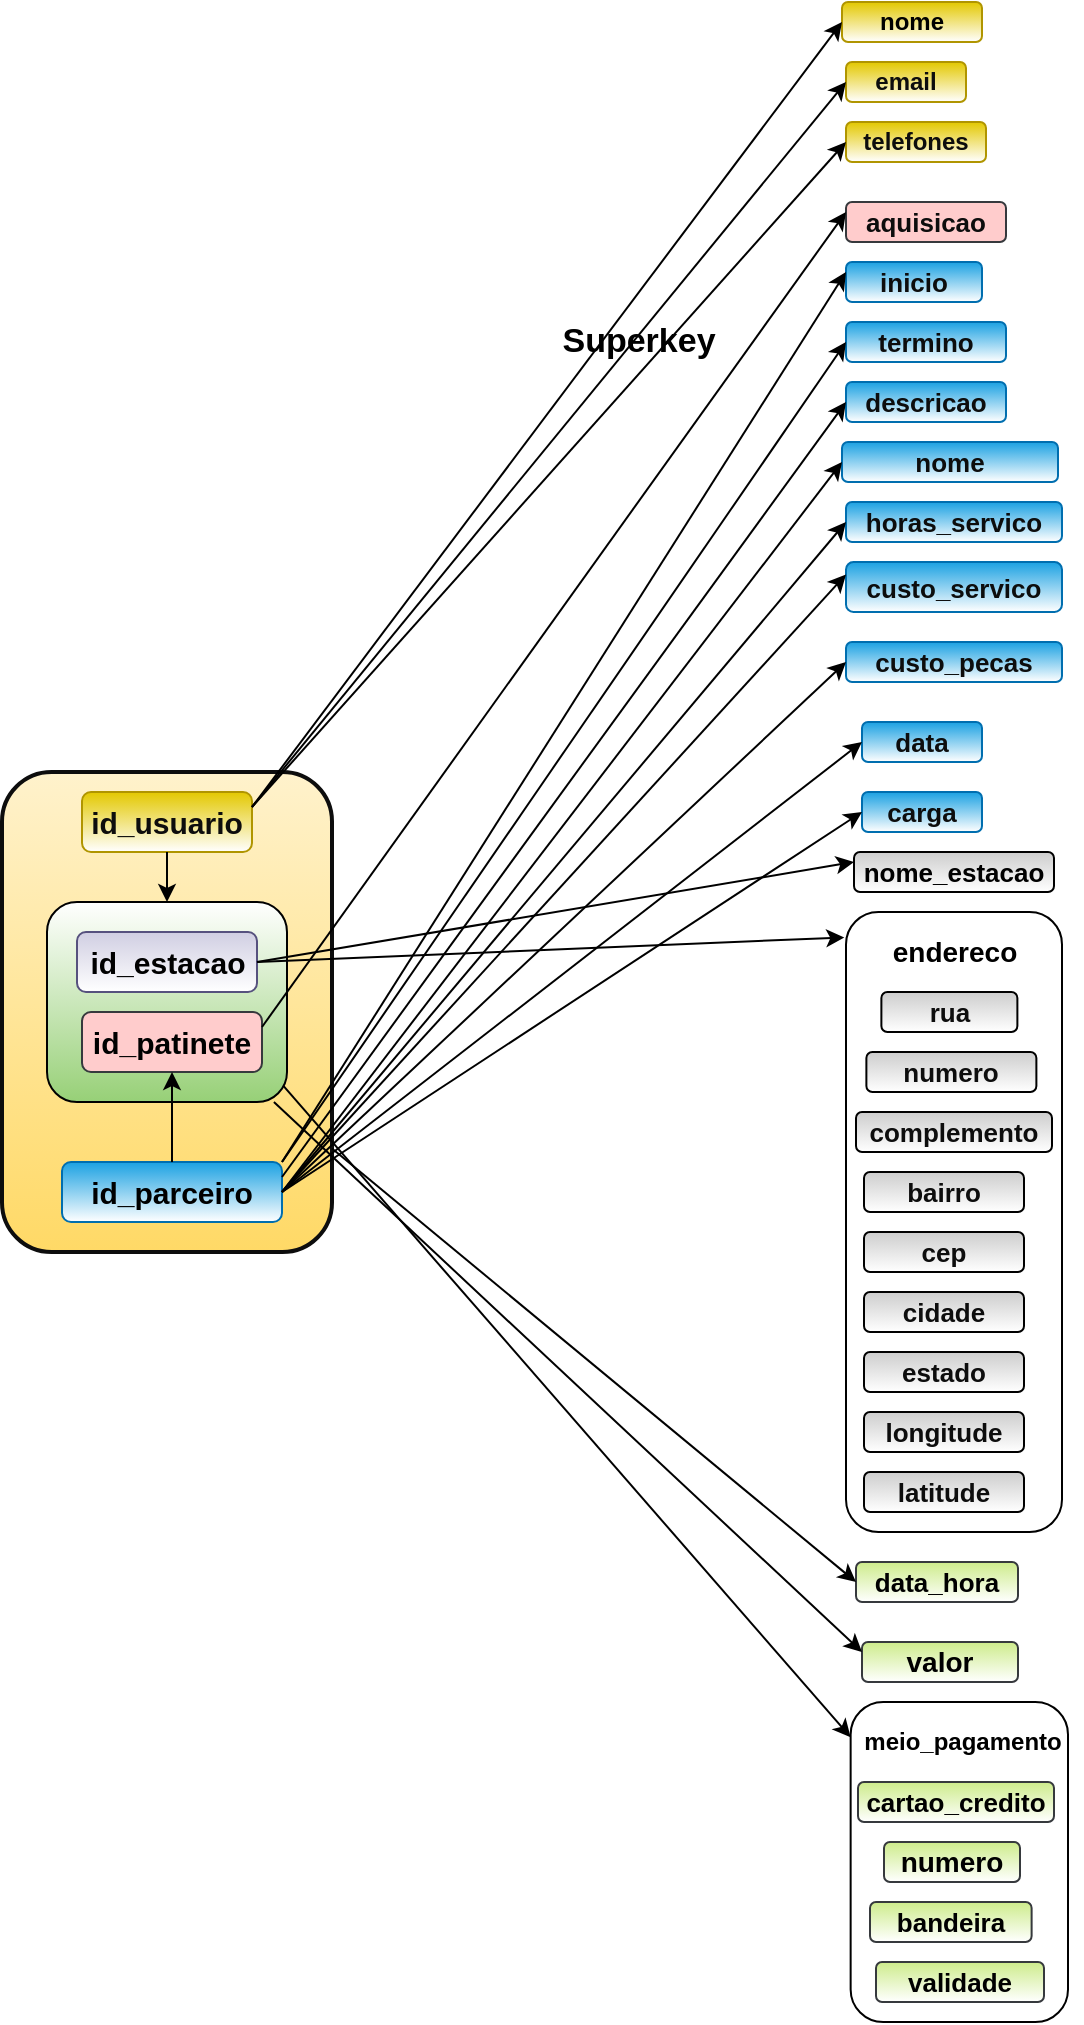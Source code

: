 <mxfile version="13.3.1" type="device"><diagram id="4NgRGFk8CphWOkmqtGfK" name="Page-1"><mxGraphModel dx="1421" dy="1549" grid="1" gridSize="10" guides="1" tooltips="1" connect="1" arrows="1" fold="1" page="1" pageScale="1" pageWidth="827" pageHeight="1169" math="0" shadow="0"><root><mxCell id="0"/><mxCell id="1" parent="0"/><mxCell id="TEPi51ymne6EpGcwp8fH-129" value="" style="rounded=1;whiteSpace=wrap;html=1;strokeColor=#0D0D0D;fillColor=#fff2cc;gradientColor=#ffd966;strokeWidth=2;" vertex="1" parent="1"><mxGeometry x="-150" y="315" width="165" height="240" as="geometry"/></mxCell><mxCell id="TEPi51ymne6EpGcwp8fH-64" value="" style="rounded=1;whiteSpace=wrap;html=1;strokeColor=#000000;fillColor=#FFFFFF;gradientColor=#ffffff;" vertex="1" parent="1"><mxGeometry x="272" y="385" width="108" height="310" as="geometry"/></mxCell><mxCell id="TEPi51ymne6EpGcwp8fH-65" value="&lt;b&gt;&lt;font style=&quot;font-size: 17px&quot;&gt;Superkey&lt;/font&gt;&lt;/b&gt;" style="text;html=1;align=center;verticalAlign=middle;resizable=0;points=[];autosize=1;" vertex="1" parent="1"><mxGeometry x="117.5" y="90" width="100" height="20" as="geometry"/></mxCell><mxCell id="TEPi51ymne6EpGcwp8fH-66" value="&lt;b&gt;&lt;font color=&quot;#000000&quot;&gt;nome&lt;/font&gt;&lt;/b&gt;" style="rounded=1;whiteSpace=wrap;html=1;fillColor=#e3c800;strokeColor=#B09500;fontColor=#ffffff;gradientColor=#ffffff;" vertex="1" parent="1"><mxGeometry x="270" y="-70" width="70" height="20" as="geometry"/></mxCell><mxCell id="TEPi51ymne6EpGcwp8fH-67" value="&lt;b&gt;&lt;font color=&quot;#0d0d0d&quot;&gt;email&lt;/font&gt;&lt;/b&gt;" style="rounded=1;whiteSpace=wrap;html=1;fillColor=#e3c800;strokeColor=#B09500;fontColor=#ffffff;gradientColor=#ffffff;" vertex="1" parent="1"><mxGeometry x="272" y="-40" width="60" height="20" as="geometry"/></mxCell><mxCell id="TEPi51ymne6EpGcwp8fH-68" value="&lt;font color=&quot;#0d0d0d&quot; size=&quot;1&quot;&gt;&lt;b style=&quot;font-size: 12px&quot;&gt;telefones&lt;/b&gt;&lt;/font&gt;" style="rounded=1;whiteSpace=wrap;html=1;fillColor=#e3c800;strokeColor=#B09500;fontColor=#ffffff;gradientColor=#ffffff;" vertex="1" parent="1"><mxGeometry x="272" y="-10" width="70" height="20" as="geometry"/></mxCell><mxCell id="TEPi51ymne6EpGcwp8fH-69" value="&lt;b&gt;&lt;font style=&quot;font-size: 13px&quot; color=&quot;#0d0d0d&quot;&gt;aquisicao&lt;/font&gt;&lt;/b&gt;" style="rounded=1;whiteSpace=wrap;html=1;fillColor=#ffcccc;strokeColor=#36393d;" vertex="1" parent="1"><mxGeometry x="272" y="30" width="80" height="20" as="geometry"/></mxCell><mxCell id="TEPi51ymne6EpGcwp8fH-70" value="&lt;b&gt;&lt;font style=&quot;font-size: 13px&quot; color=&quot;#0d0d0d&quot;&gt;inicio&lt;/font&gt;&lt;/b&gt;" style="rounded=1;whiteSpace=wrap;html=1;fillColor=#1ba1e2;strokeColor=#006EAF;fontColor=#ffffff;gradientColor=#ffffff;" vertex="1" parent="1"><mxGeometry x="272" y="60" width="68" height="20" as="geometry"/></mxCell><mxCell id="TEPi51ymne6EpGcwp8fH-71" value="&lt;b&gt;&lt;font style=&quot;font-size: 13px&quot; color=&quot;#0d0d0d&quot;&gt;termino&lt;/font&gt;&lt;/b&gt;" style="rounded=1;whiteSpace=wrap;html=1;fillColor=#1ba1e2;strokeColor=#006EAF;fontColor=#ffffff;gradientColor=#ffffff;" vertex="1" parent="1"><mxGeometry x="272" y="90" width="80" height="20" as="geometry"/></mxCell><mxCell id="TEPi51ymne6EpGcwp8fH-72" value="&lt;b&gt;&lt;font style=&quot;font-size: 13px&quot; color=&quot;#0d0d0d&quot;&gt;descricao&lt;/font&gt;&lt;/b&gt;" style="rounded=1;whiteSpace=wrap;html=1;fillColor=#1ba1e2;strokeColor=#006EAF;fontColor=#ffffff;gradientColor=#ffffff;" vertex="1" parent="1"><mxGeometry x="272" y="120" width="80" height="20" as="geometry"/></mxCell><mxCell id="TEPi51ymne6EpGcwp8fH-73" style="edgeStyle=orthogonalEdgeStyle;rounded=0;orthogonalLoop=1;jettySize=auto;html=1;exitX=0.5;exitY=1;exitDx=0;exitDy=0;" edge="1" parent="1" source="TEPi51ymne6EpGcwp8fH-72" target="TEPi51ymne6EpGcwp8fH-72"><mxGeometry relative="1" as="geometry"/></mxCell><mxCell id="TEPi51ymne6EpGcwp8fH-74" style="edgeStyle=orthogonalEdgeStyle;rounded=0;orthogonalLoop=1;jettySize=auto;html=1;exitX=0.5;exitY=1;exitDx=0;exitDy=0;" edge="1" parent="1"><mxGeometry relative="1" as="geometry"><mxPoint x="322" y="150" as="sourcePoint"/><mxPoint x="322" y="150" as="targetPoint"/></mxGeometry></mxCell><mxCell id="TEPi51ymne6EpGcwp8fH-75" value="&lt;b&gt;&lt;font style=&quot;font-size: 13px&quot; color=&quot;#0d0d0d&quot;&gt;nome&lt;/font&gt;&lt;/b&gt;" style="rounded=1;whiteSpace=wrap;html=1;fillColor=#1ba1e2;strokeColor=#006EAF;fontColor=#ffffff;gradientColor=#ffffff;" vertex="1" parent="1"><mxGeometry x="270" y="150" width="108" height="20" as="geometry"/></mxCell><mxCell id="TEPi51ymne6EpGcwp8fH-76" value="&lt;b&gt;&lt;font style=&quot;font-size: 13px&quot; color=&quot;#0d0d0d&quot;&gt;horas_servico&lt;/font&gt;&lt;/b&gt;" style="rounded=1;whiteSpace=wrap;html=1;fillColor=#1ba1e2;strokeColor=#006EAF;fontColor=#ffffff;gradientColor=#ffffff;" vertex="1" parent="1"><mxGeometry x="272" y="180" width="108" height="20" as="geometry"/></mxCell><mxCell id="TEPi51ymne6EpGcwp8fH-77" value="&lt;b&gt;&lt;font style=&quot;font-size: 13px&quot; color=&quot;#0d0d0d&quot;&gt;custo_servico&lt;/font&gt;&lt;/b&gt;" style="rounded=1;whiteSpace=wrap;html=1;fillColor=#1ba1e2;strokeColor=#006EAF;fontColor=#ffffff;gradientColor=#ffffff;" vertex="1" parent="1"><mxGeometry x="272" y="210" width="108" height="25" as="geometry"/></mxCell><mxCell id="TEPi51ymne6EpGcwp8fH-78" value="&lt;b&gt;&lt;font style=&quot;font-size: 13px&quot; color=&quot;#0d0d0d&quot;&gt;custo_pecas&lt;/font&gt;&lt;/b&gt;" style="rounded=1;whiteSpace=wrap;html=1;fillColor=#1ba1e2;strokeColor=#006EAF;fontColor=#ffffff;gradientColor=#ffffff;" vertex="1" parent="1"><mxGeometry x="272" y="250" width="108" height="20" as="geometry"/></mxCell><mxCell id="TEPi51ymne6EpGcwp8fH-79" value="&lt;b&gt;&lt;font style=&quot;font-size: 13px&quot; color=&quot;#0d0d0d&quot;&gt;data&lt;/font&gt;&lt;/b&gt;" style="rounded=1;whiteSpace=wrap;html=1;fillColor=#1ba1e2;strokeColor=#006EAF;fontColor=#ffffff;gradientColor=#ffffff;" vertex="1" parent="1"><mxGeometry x="280" y="290" width="60" height="20" as="geometry"/></mxCell><mxCell id="TEPi51ymne6EpGcwp8fH-80" value="&lt;b&gt;&lt;font style=&quot;font-size: 13px&quot; color=&quot;#0d0d0d&quot;&gt;carga&lt;/font&gt;&lt;/b&gt;" style="rounded=1;whiteSpace=wrap;html=1;fillColor=#1ba1e2;strokeColor=#006EAF;fontColor=#ffffff;gradientColor=#ffffff;" vertex="1" parent="1"><mxGeometry x="280" y="325" width="60" height="20" as="geometry"/></mxCell><mxCell id="TEPi51ymne6EpGcwp8fH-81" value="&lt;font size=&quot;1&quot; color=&quot;#000000&quot;&gt;&lt;b style=&quot;font-size: 13px&quot;&gt;nome_estacao&lt;/b&gt;&lt;/font&gt;" style="rounded=1;whiteSpace=wrap;html=1;fillColor=#CDCDCD;strokeColor=#000000;fontColor=#ffffff;gradientColor=#ffffff;" vertex="1" parent="1"><mxGeometry x="276" y="355" width="100" height="20" as="geometry"/></mxCell><mxCell id="TEPi51ymne6EpGcwp8fH-82" value="&lt;font color=&quot;#0d0d0d&quot; size=&quot;1&quot;&gt;&lt;b style=&quot;font-size: 13px&quot;&gt;rua&lt;/b&gt;&lt;/font&gt;" style="rounded=1;whiteSpace=wrap;html=1;fillColor=#CDCDCD;strokeColor=#000000;fontColor=#ffffff;gradientColor=#ffffff;" vertex="1" parent="1"><mxGeometry x="289.69" y="425" width="68" height="20" as="geometry"/></mxCell><mxCell id="TEPi51ymne6EpGcwp8fH-83" value="&lt;font color=&quot;#0d0d0d&quot; size=&quot;1&quot;&gt;&lt;b style=&quot;font-size: 13px&quot;&gt;numero&lt;/b&gt;&lt;/font&gt;" style="rounded=1;whiteSpace=wrap;html=1;fillColor=#CDCDCD;strokeColor=#000000;fontColor=#ffffff;gradientColor=#ffffff;" vertex="1" parent="1"><mxGeometry x="282.19" y="455" width="85" height="20" as="geometry"/></mxCell><mxCell id="TEPi51ymne6EpGcwp8fH-84" value="&lt;font color=&quot;#0d0d0d&quot; size=&quot;1&quot;&gt;&lt;b style=&quot;font-size: 13px&quot;&gt;complemento&lt;/b&gt;&lt;/font&gt;" style="rounded=1;whiteSpace=wrap;html=1;fillColor=#CDCDCD;strokeColor=#000000;fontColor=#ffffff;gradientColor=#ffffff;" vertex="1" parent="1"><mxGeometry x="277" y="485" width="98" height="20" as="geometry"/></mxCell><mxCell id="TEPi51ymne6EpGcwp8fH-85" value="&lt;font color=&quot;#0d0d0d&quot; size=&quot;1&quot;&gt;&lt;b style=&quot;font-size: 13px&quot;&gt;bairro&lt;/b&gt;&lt;/font&gt;" style="rounded=1;whiteSpace=wrap;html=1;fillColor=#CDCDCD;strokeColor=#000000;fontColor=#ffffff;gradientColor=#ffffff;" vertex="1" parent="1"><mxGeometry x="281" y="515" width="80" height="20" as="geometry"/></mxCell><mxCell id="TEPi51ymne6EpGcwp8fH-86" style="edgeStyle=orthogonalEdgeStyle;rounded=0;orthogonalLoop=1;jettySize=auto;html=1;exitX=0.5;exitY=1;exitDx=0;exitDy=0;" edge="1" parent="1" source="TEPi51ymne6EpGcwp8fH-85" target="TEPi51ymne6EpGcwp8fH-85"><mxGeometry relative="1" as="geometry"/></mxCell><mxCell id="TEPi51ymne6EpGcwp8fH-87" style="edgeStyle=orthogonalEdgeStyle;rounded=0;orthogonalLoop=1;jettySize=auto;html=1;exitX=0.5;exitY=1;exitDx=0;exitDy=0;" edge="1" parent="1"><mxGeometry relative="1" as="geometry"><mxPoint x="317" y="515" as="sourcePoint"/><mxPoint x="317" y="515" as="targetPoint"/></mxGeometry></mxCell><mxCell id="TEPi51ymne6EpGcwp8fH-88" value="&lt;font color=&quot;#0d0d0d&quot; size=&quot;1&quot;&gt;&lt;b style=&quot;font-size: 13px&quot;&gt;cidade&lt;/b&gt;&lt;/font&gt;" style="rounded=1;whiteSpace=wrap;html=1;fillColor=#CDCDCD;strokeColor=#000000;fontColor=#ffffff;gradientColor=#ffffff;" vertex="1" parent="1"><mxGeometry x="281" y="575" width="80" height="20" as="geometry"/></mxCell><mxCell id="TEPi51ymne6EpGcwp8fH-89" value="&lt;font color=&quot;#0d0d0d&quot; size=&quot;1&quot;&gt;&lt;b style=&quot;font-size: 13px&quot;&gt;estado&lt;/b&gt;&lt;/font&gt;" style="rounded=1;whiteSpace=wrap;html=1;fillColor=#CDCDCD;strokeColor=#000000;fontColor=#ffffff;gradientColor=#ffffff;" vertex="1" parent="1"><mxGeometry x="281" y="605" width="80" height="20" as="geometry"/></mxCell><mxCell id="TEPi51ymne6EpGcwp8fH-90" value="&lt;font color=&quot;#0d0d0d&quot; size=&quot;1&quot;&gt;&lt;b style=&quot;font-size: 13px&quot;&gt;cep&lt;/b&gt;&lt;/font&gt;" style="rounded=1;whiteSpace=wrap;html=1;fillColor=#CDCDCD;strokeColor=#000000;fontColor=#ffffff;gradientColor=#ffffff;" vertex="1" parent="1"><mxGeometry x="281" y="545" width="80" height="20" as="geometry"/></mxCell><mxCell id="TEPi51ymne6EpGcwp8fH-91" value="&lt;font color=&quot;#0d0d0d&quot; size=&quot;1&quot;&gt;&lt;b style=&quot;font-size: 13px&quot;&gt;latitude&lt;/b&gt;&lt;/font&gt;" style="rounded=1;whiteSpace=wrap;html=1;fillColor=#CDCDCD;strokeColor=#000000;fontColor=#ffffff;gradientColor=#ffffff;" vertex="1" parent="1"><mxGeometry x="281" y="665" width="80" height="20" as="geometry"/></mxCell><mxCell id="TEPi51ymne6EpGcwp8fH-92" value="&lt;font color=&quot;#0d0d0d&quot; size=&quot;1&quot;&gt;&lt;b style=&quot;font-size: 13px&quot;&gt;longitude&lt;/b&gt;&lt;/font&gt;" style="rounded=1;whiteSpace=wrap;html=1;fillColor=#CDCDCD;strokeColor=#000000;fontColor=#ffffff;gradientColor=#ffffff;" vertex="1" parent="1"><mxGeometry x="281" y="635" width="80" height="20" as="geometry"/></mxCell><mxCell id="TEPi51ymne6EpGcwp8fH-93" value="" style="rounded=1;whiteSpace=wrap;html=1;gradientColor=#97d077;fillColor=#ffffff;strokeColor=#000000;" vertex="1" parent="1"><mxGeometry x="-127.5" y="380" width="120" height="100" as="geometry"/></mxCell><mxCell id="TEPi51ymne6EpGcwp8fH-94" value="&lt;b&gt;&lt;font style=&quot;font-size: 15px&quot; color=&quot;#0d0d0d&quot;&gt;id_usuario&lt;/font&gt;&lt;/b&gt;" style="rounded=1;whiteSpace=wrap;html=1;fillColor=#e3c800;strokeColor=#B09500;fontColor=#ffffff;gradientColor=#ffffff;" vertex="1" parent="1"><mxGeometry x="-110" y="325" width="85" height="30" as="geometry"/></mxCell><mxCell id="TEPi51ymne6EpGcwp8fH-95" value="&lt;b&gt;&lt;font style=&quot;font-size: 15px&quot;&gt;id_estacao&lt;/font&gt;&lt;/b&gt;" style="rounded=1;whiteSpace=wrap;html=1;fillColor=#d0cee2;strokeColor=#56517e;gradientColor=#ffffff;" vertex="1" parent="1"><mxGeometry x="-112.5" y="395" width="90" height="30" as="geometry"/></mxCell><mxCell id="TEPi51ymne6EpGcwp8fH-96" value="&lt;b&gt;&lt;font style=&quot;font-size: 15px&quot;&gt;id_patinete&lt;/font&gt;&lt;/b&gt;" style="rounded=1;whiteSpace=wrap;html=1;fillColor=#ffcccc;strokeColor=#36393d;" vertex="1" parent="1"><mxGeometry x="-110" y="435" width="90" height="30" as="geometry"/></mxCell><mxCell id="TEPi51ymne6EpGcwp8fH-97" style="edgeStyle=orthogonalEdgeStyle;rounded=0;orthogonalLoop=1;jettySize=auto;html=1;exitX=0.5;exitY=1;exitDx=0;exitDy=0;" edge="1" parent="1" source="TEPi51ymne6EpGcwp8fH-95" target="TEPi51ymne6EpGcwp8fH-95"><mxGeometry relative="1" as="geometry"/></mxCell><mxCell id="TEPi51ymne6EpGcwp8fH-98" value="" style="endArrow=classic;html=1;entryX=0;entryY=0.5;entryDx=0;entryDy=0;exitX=1;exitY=0.25;exitDx=0;exitDy=0;" edge="1" parent="1" source="TEPi51ymne6EpGcwp8fH-94" target="TEPi51ymne6EpGcwp8fH-66"><mxGeometry width="50" height="50" relative="1" as="geometry"><mxPoint x="130" y="370" as="sourcePoint"/><mxPoint x="180" y="320" as="targetPoint"/></mxGeometry></mxCell><mxCell id="TEPi51ymne6EpGcwp8fH-99" value="" style="endArrow=classic;html=1;entryX=0;entryY=0.5;entryDx=0;entryDy=0;exitX=1;exitY=0.25;exitDx=0;exitDy=0;" edge="1" parent="1" source="TEPi51ymne6EpGcwp8fH-94" target="TEPi51ymne6EpGcwp8fH-67"><mxGeometry width="50" height="50" relative="1" as="geometry"><mxPoint x="130" y="370" as="sourcePoint"/><mxPoint x="180" y="320" as="targetPoint"/></mxGeometry></mxCell><mxCell id="TEPi51ymne6EpGcwp8fH-100" value="" style="endArrow=classic;html=1;entryX=0;entryY=0.5;entryDx=0;entryDy=0;exitX=1;exitY=0.25;exitDx=0;exitDy=0;" edge="1" parent="1" source="TEPi51ymne6EpGcwp8fH-94" target="TEPi51ymne6EpGcwp8fH-68"><mxGeometry width="50" height="50" relative="1" as="geometry"><mxPoint x="130" y="370" as="sourcePoint"/><mxPoint x="180" y="320" as="targetPoint"/></mxGeometry></mxCell><mxCell id="TEPi51ymne6EpGcwp8fH-101" value="&lt;font style=&quot;font-size: 14px&quot;&gt;&lt;b&gt;endereco&lt;/b&gt;&lt;/font&gt;" style="text;html=1;align=center;verticalAlign=middle;resizable=0;points=[];autosize=1;" vertex="1" parent="1"><mxGeometry x="286" y="395" width="80" height="20" as="geometry"/></mxCell><mxCell id="TEPi51ymne6EpGcwp8fH-102" value="&lt;b&gt;&lt;font style=&quot;font-size: 13px&quot;&gt;data_hora&lt;/font&gt;&lt;/b&gt;" style="rounded=1;whiteSpace=wrap;html=1;strokeColor=#36393d;fillColor=#cdeb8b;gradientColor=#ffffff;" vertex="1" parent="1"><mxGeometry x="277" y="710" width="81" height="20" as="geometry"/></mxCell><mxCell id="TEPi51ymne6EpGcwp8fH-103" value="&lt;font style=&quot;font-size: 14px&quot;&gt;&lt;b&gt;valor&lt;/b&gt;&lt;/font&gt;" style="rounded=1;whiteSpace=wrap;html=1;strokeColor=#36393d;fillColor=#cdeb8b;gradientColor=#ffffff;" vertex="1" parent="1"><mxGeometry x="280" y="750" width="78" height="20" as="geometry"/></mxCell><mxCell id="TEPi51ymne6EpGcwp8fH-104" value="" style="rounded=1;whiteSpace=wrap;html=1;" vertex="1" parent="1"><mxGeometry x="274.32" y="780" width="108.68" height="160" as="geometry"/></mxCell><mxCell id="TEPi51ymne6EpGcwp8fH-105" value="&lt;b&gt;&lt;font style=&quot;font-size: 12px&quot;&gt;meio_pagamento&lt;/font&gt;&lt;/b&gt;" style="text;html=1;align=center;verticalAlign=middle;resizable=0;points=[];autosize=1;" vertex="1" parent="1"><mxGeometry x="270" y="790" width="120" height="20" as="geometry"/></mxCell><mxCell id="TEPi51ymne6EpGcwp8fH-106" value="&lt;font style=&quot;font-size: 13px&quot;&gt;&lt;b&gt;cartao_credito&lt;/b&gt;&lt;/font&gt;" style="rounded=1;whiteSpace=wrap;html=1;strokeColor=#36393d;fillColor=#cdeb8b;gradientColor=#ffffff;" vertex="1" parent="1"><mxGeometry x="278" y="820" width="98" height="20" as="geometry"/></mxCell><mxCell id="TEPi51ymne6EpGcwp8fH-107" value="&lt;b&gt;&lt;font style=&quot;font-size: 14px&quot;&gt;numero&lt;/font&gt;&lt;/b&gt;" style="rounded=1;whiteSpace=wrap;html=1;strokeColor=#36393d;fillColor=#cdeb8b;gradientColor=#ffffff;" vertex="1" parent="1"><mxGeometry x="291" y="850" width="68" height="20" as="geometry"/></mxCell><mxCell id="TEPi51ymne6EpGcwp8fH-108" value="&lt;b&gt;&lt;font style=&quot;font-size: 13px&quot;&gt;bandeira&lt;/font&gt;&lt;/b&gt;" style="rounded=1;whiteSpace=wrap;html=1;strokeColor=#36393d;fillColor=#cdeb8b;gradientColor=#ffffff;" vertex="1" parent="1"><mxGeometry x="284" y="880" width="80.81" height="20" as="geometry"/></mxCell><mxCell id="TEPi51ymne6EpGcwp8fH-109" value="&lt;b&gt;&lt;font style=&quot;font-size: 13px&quot;&gt;validade&lt;/font&gt;&lt;/b&gt;" style="rounded=1;whiteSpace=wrap;html=1;strokeColor=#36393d;fillColor=#cdeb8b;gradientColor=#ffffff;" vertex="1" parent="1"><mxGeometry x="287" y="910" width="84" height="20" as="geometry"/></mxCell><mxCell id="TEPi51ymne6EpGcwp8fH-110" style="edgeStyle=orthogonalEdgeStyle;rounded=0;orthogonalLoop=1;jettySize=auto;html=1;exitX=0.5;exitY=1;exitDx=0;exitDy=0;" edge="1" parent="1" source="TEPi51ymne6EpGcwp8fH-109" target="TEPi51ymne6EpGcwp8fH-109"><mxGeometry relative="1" as="geometry"/></mxCell><mxCell id="TEPi51ymne6EpGcwp8fH-111" value="" style="endArrow=classic;html=1;entryX=0;entryY=0.25;entryDx=0;entryDy=0;exitX=1;exitY=0.25;exitDx=0;exitDy=0;" edge="1" parent="1" source="TEPi51ymne6EpGcwp8fH-96" target="TEPi51ymne6EpGcwp8fH-69"><mxGeometry width="50" height="50" relative="1" as="geometry"><mxPoint x="250" y="350" as="sourcePoint"/><mxPoint x="280" y="300" as="targetPoint"/></mxGeometry></mxCell><mxCell id="TEPi51ymne6EpGcwp8fH-112" value="&lt;b&gt;&lt;font style=&quot;font-size: 15px&quot; color=&quot;#000000&quot;&gt;id_parceiro&lt;/font&gt;&lt;/b&gt;" style="rounded=1;whiteSpace=wrap;html=1;strokeColor=#006EAF;strokeWidth=1;fillColor=#1ba1e2;fontColor=#ffffff;gradientColor=#ffffff;" vertex="1" parent="1"><mxGeometry x="-120" y="510" width="110" height="30" as="geometry"/></mxCell><mxCell id="TEPi51ymne6EpGcwp8fH-113" value="" style="endArrow=classic;html=1;exitX=0.5;exitY=0;exitDx=0;exitDy=0;entryX=0.5;entryY=1;entryDx=0;entryDy=0;" edge="1" parent="1" source="TEPi51ymne6EpGcwp8fH-112" target="TEPi51ymne6EpGcwp8fH-96"><mxGeometry width="50" height="50" relative="1" as="geometry"><mxPoint x="110" y="500" as="sourcePoint"/><mxPoint x="-67" y="480" as="targetPoint"/></mxGeometry></mxCell><mxCell id="TEPi51ymne6EpGcwp8fH-114" value="" style="endArrow=classic;html=1;exitX=1;exitY=0;exitDx=0;exitDy=0;entryX=0;entryY=0.25;entryDx=0;entryDy=0;" edge="1" parent="1" source="TEPi51ymne6EpGcwp8fH-112" target="TEPi51ymne6EpGcwp8fH-70"><mxGeometry width="50" height="50" relative="1" as="geometry"><mxPoint x="230" y="350" as="sourcePoint"/><mxPoint x="280" y="300" as="targetPoint"/></mxGeometry></mxCell><mxCell id="TEPi51ymne6EpGcwp8fH-115" value="" style="endArrow=classic;html=1;entryX=0;entryY=0.5;entryDx=0;entryDy=0;exitX=1;exitY=0;exitDx=0;exitDy=0;" edge="1" parent="1" source="TEPi51ymne6EpGcwp8fH-112" target="TEPi51ymne6EpGcwp8fH-71"><mxGeometry width="50" height="50" relative="1" as="geometry"><mxPoint x="230" y="350" as="sourcePoint"/><mxPoint x="280" y="300" as="targetPoint"/></mxGeometry></mxCell><mxCell id="TEPi51ymne6EpGcwp8fH-116" value="" style="endArrow=classic;html=1;entryX=0;entryY=0.5;entryDx=0;entryDy=0;exitX=1;exitY=0.25;exitDx=0;exitDy=0;" edge="1" parent="1" source="TEPi51ymne6EpGcwp8fH-112" target="TEPi51ymne6EpGcwp8fH-72"><mxGeometry width="50" height="50" relative="1" as="geometry"><mxPoint x="230" y="350" as="sourcePoint"/><mxPoint x="280" y="300" as="targetPoint"/></mxGeometry></mxCell><mxCell id="TEPi51ymne6EpGcwp8fH-117" value="" style="endArrow=classic;html=1;entryX=0;entryY=0.5;entryDx=0;entryDy=0;exitX=1;exitY=0.5;exitDx=0;exitDy=0;" edge="1" parent="1" source="TEPi51ymne6EpGcwp8fH-112" target="TEPi51ymne6EpGcwp8fH-75"><mxGeometry width="50" height="50" relative="1" as="geometry"><mxPoint x="170" y="500" as="sourcePoint"/><mxPoint x="280" y="300" as="targetPoint"/></mxGeometry></mxCell><mxCell id="TEPi51ymne6EpGcwp8fH-118" value="" style="endArrow=classic;html=1;entryX=0;entryY=0.5;entryDx=0;entryDy=0;exitX=1;exitY=0.5;exitDx=0;exitDy=0;" edge="1" parent="1" source="TEPi51ymne6EpGcwp8fH-112" target="TEPi51ymne6EpGcwp8fH-76"><mxGeometry width="50" height="50" relative="1" as="geometry"><mxPoint x="230" y="350" as="sourcePoint"/><mxPoint x="280" y="300" as="targetPoint"/></mxGeometry></mxCell><mxCell id="TEPi51ymne6EpGcwp8fH-119" value="" style="endArrow=classic;html=1;entryX=0;entryY=0.25;entryDx=0;entryDy=0;exitX=1;exitY=0.5;exitDx=0;exitDy=0;" edge="1" parent="1" source="TEPi51ymne6EpGcwp8fH-112" target="TEPi51ymne6EpGcwp8fH-77"><mxGeometry width="50" height="50" relative="1" as="geometry"><mxPoint x="230" y="350" as="sourcePoint"/><mxPoint x="280" y="300" as="targetPoint"/></mxGeometry></mxCell><mxCell id="TEPi51ymne6EpGcwp8fH-120" value="" style="endArrow=classic;html=1;entryX=0;entryY=0.5;entryDx=0;entryDy=0;exitX=1;exitY=0.5;exitDx=0;exitDy=0;" edge="1" parent="1" source="TEPi51ymne6EpGcwp8fH-112" target="TEPi51ymne6EpGcwp8fH-78"><mxGeometry width="50" height="50" relative="1" as="geometry"><mxPoint x="230" y="350" as="sourcePoint"/><mxPoint x="280" y="300" as="targetPoint"/></mxGeometry></mxCell><mxCell id="TEPi51ymne6EpGcwp8fH-121" value="" style="endArrow=classic;html=1;entryX=0;entryY=0.5;entryDx=0;entryDy=0;exitX=1;exitY=0.5;exitDx=0;exitDy=0;" edge="1" parent="1" source="TEPi51ymne6EpGcwp8fH-112" target="TEPi51ymne6EpGcwp8fH-79"><mxGeometry width="50" height="50" relative="1" as="geometry"><mxPoint x="230" y="350" as="sourcePoint"/><mxPoint x="280" y="300" as="targetPoint"/></mxGeometry></mxCell><mxCell id="TEPi51ymne6EpGcwp8fH-122" value="" style="endArrow=classic;html=1;entryX=0;entryY=0.5;entryDx=0;entryDy=0;exitX=1;exitY=0.5;exitDx=0;exitDy=0;" edge="1" parent="1" source="TEPi51ymne6EpGcwp8fH-112" target="TEPi51ymne6EpGcwp8fH-80"><mxGeometry width="50" height="50" relative="1" as="geometry"><mxPoint x="230" y="350" as="sourcePoint"/><mxPoint x="280" y="300" as="targetPoint"/></mxGeometry></mxCell><mxCell id="TEPi51ymne6EpGcwp8fH-123" value="" style="endArrow=classic;html=1;entryX=0;entryY=0.25;entryDx=0;entryDy=0;exitX=1;exitY=0.5;exitDx=0;exitDy=0;" edge="1" parent="1" source="TEPi51ymne6EpGcwp8fH-95" target="TEPi51ymne6EpGcwp8fH-81"><mxGeometry width="50" height="50" relative="1" as="geometry"><mxPoint x="230" y="470" as="sourcePoint"/><mxPoint x="280" y="420" as="targetPoint"/></mxGeometry></mxCell><mxCell id="TEPi51ymne6EpGcwp8fH-124" value="" style="endArrow=classic;html=1;entryX=-0.008;entryY=0.041;entryDx=0;entryDy=0;exitX=1;exitY=0.5;exitDx=0;exitDy=0;entryPerimeter=0;" edge="1" parent="1" source="TEPi51ymne6EpGcwp8fH-95" target="TEPi51ymne6EpGcwp8fH-64"><mxGeometry width="50" height="50" relative="1" as="geometry"><mxPoint x="230" y="580" as="sourcePoint"/><mxPoint x="280" y="530" as="targetPoint"/></mxGeometry></mxCell><mxCell id="TEPi51ymne6EpGcwp8fH-125" value="" style="endArrow=classic;html=1;exitX=0.986;exitY=0.921;exitDx=0;exitDy=0;exitPerimeter=0;" edge="1" parent="1" target="TEPi51ymne6EpGcwp8fH-104" source="TEPi51ymne6EpGcwp8fH-93"><mxGeometry width="50" height="50" relative="1" as="geometry"><mxPoint x="150" y="480" as="sourcePoint"/><mxPoint x="330" y="640" as="targetPoint"/></mxGeometry></mxCell><mxCell id="TEPi51ymne6EpGcwp8fH-126" value="" style="endArrow=classic;html=1;entryX=0;entryY=0.5;entryDx=0;entryDy=0;" edge="1" parent="1" target="TEPi51ymne6EpGcwp8fH-102" source="TEPi51ymne6EpGcwp8fH-129"><mxGeometry width="50" height="50" relative="1" as="geometry"><mxPoint x="150" y="480" as="sourcePoint"/><mxPoint x="280" y="580" as="targetPoint"/></mxGeometry></mxCell><mxCell id="TEPi51ymne6EpGcwp8fH-127" value="" style="endArrow=classic;html=1;entryX=0;entryY=0.25;entryDx=0;entryDy=0;" edge="1" parent="1" source="TEPi51ymne6EpGcwp8fH-93" target="TEPi51ymne6EpGcwp8fH-103"><mxGeometry width="50" height="50" relative="1" as="geometry"><mxPoint x="230" y="630" as="sourcePoint"/><mxPoint x="400" y="770" as="targetPoint"/></mxGeometry></mxCell><mxCell id="TEPi51ymne6EpGcwp8fH-128" value="" style="endArrow=classic;html=1;entryX=0.5;entryY=0;entryDx=0;entryDy=0;exitX=0.5;exitY=1;exitDx=0;exitDy=0;" edge="1" parent="1" source="TEPi51ymne6EpGcwp8fH-94" target="TEPi51ymne6EpGcwp8fH-93"><mxGeometry width="50" height="50" relative="1" as="geometry"><mxPoint x="340" y="380" as="sourcePoint"/><mxPoint x="390" y="330" as="targetPoint"/></mxGeometry></mxCell></root></mxGraphModel></diagram></mxfile>